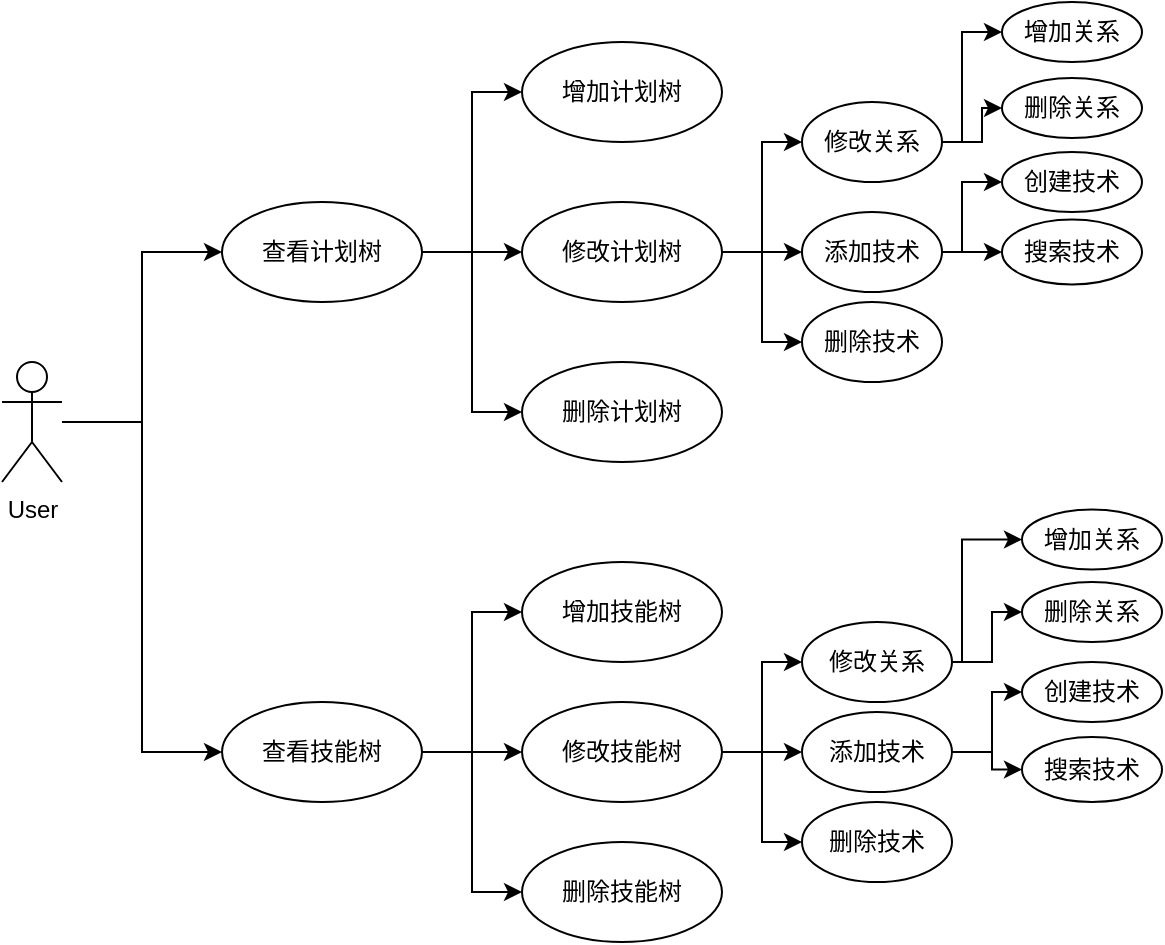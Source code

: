 <mxfile version="20.8.10" type="device"><diagram name="第 1 页" id="2gGmvVznO2GrOHNWgy93"><mxGraphModel dx="918" dy="640" grid="1" gridSize="10" guides="1" tooltips="1" connect="1" arrows="1" fold="1" page="1" pageScale="1" pageWidth="827" pageHeight="1169" math="0" shadow="0"><root><mxCell id="0"/><mxCell id="1" parent="0"/><mxCell id="Rv0ced4RnUfio6QQqCFL-5" style="edgeStyle=orthogonalEdgeStyle;rounded=0;orthogonalLoop=1;jettySize=auto;html=1;entryX=0;entryY=0.5;entryDx=0;entryDy=0;endArrow=classic;endFill=1;" edge="1" parent="1" source="Rv0ced4RnUfio6QQqCFL-1" target="Rv0ced4RnUfio6QQqCFL-2"><mxGeometry relative="1" as="geometry"/></mxCell><mxCell id="Rv0ced4RnUfio6QQqCFL-25" style="edgeStyle=orthogonalEdgeStyle;rounded=0;orthogonalLoop=1;jettySize=auto;html=1;entryX=0;entryY=0.5;entryDx=0;entryDy=0;endArrow=classic;endFill=1;" edge="1" parent="1" source="Rv0ced4RnUfio6QQqCFL-1" target="Rv0ced4RnUfio6QQqCFL-24"><mxGeometry relative="1" as="geometry"/></mxCell><mxCell id="Rv0ced4RnUfio6QQqCFL-1" value="User" style="shape=umlActor;verticalLabelPosition=bottom;verticalAlign=top;html=1;outlineConnect=0;" vertex="1" parent="1"><mxGeometry x="140" y="280" width="30" height="60" as="geometry"/></mxCell><mxCell id="Rv0ced4RnUfio6QQqCFL-8" style="edgeStyle=orthogonalEdgeStyle;rounded=0;orthogonalLoop=1;jettySize=auto;html=1;entryX=0;entryY=0.5;entryDx=0;entryDy=0;endArrow=classic;endFill=1;" edge="1" parent="1" source="Rv0ced4RnUfio6QQqCFL-2" target="Rv0ced4RnUfio6QQqCFL-6"><mxGeometry relative="1" as="geometry"/></mxCell><mxCell id="Rv0ced4RnUfio6QQqCFL-9" style="edgeStyle=orthogonalEdgeStyle;rounded=0;orthogonalLoop=1;jettySize=auto;html=1;endArrow=classic;endFill=1;entryX=0;entryY=0.5;entryDx=0;entryDy=0;" edge="1" parent="1" source="Rv0ced4RnUfio6QQqCFL-2" target="Rv0ced4RnUfio6QQqCFL-10"><mxGeometry relative="1" as="geometry"><mxPoint x="400" y="225" as="targetPoint"/></mxGeometry></mxCell><mxCell id="Rv0ced4RnUfio6QQqCFL-11" style="edgeStyle=orthogonalEdgeStyle;rounded=0;orthogonalLoop=1;jettySize=auto;html=1;endArrow=classic;endFill=1;entryX=0;entryY=0.5;entryDx=0;entryDy=0;" edge="1" parent="1" source="Rv0ced4RnUfio6QQqCFL-2" target="Rv0ced4RnUfio6QQqCFL-12"><mxGeometry relative="1" as="geometry"><mxPoint x="380" y="300" as="targetPoint"/></mxGeometry></mxCell><mxCell id="Rv0ced4RnUfio6QQqCFL-2" value="查看计划树" style="ellipse;whiteSpace=wrap;html=1;" vertex="1" parent="1"><mxGeometry x="250" y="200" width="100" height="50" as="geometry"/></mxCell><mxCell id="Rv0ced4RnUfio6QQqCFL-6" value="增加计划树" style="ellipse;whiteSpace=wrap;html=1;" vertex="1" parent="1"><mxGeometry x="400" y="120" width="100" height="50" as="geometry"/></mxCell><mxCell id="Rv0ced4RnUfio6QQqCFL-19" value="" style="edgeStyle=orthogonalEdgeStyle;rounded=0;orthogonalLoop=1;jettySize=auto;html=1;endArrow=classic;endFill=1;entryX=0;entryY=0.5;entryDx=0;entryDy=0;" edge="1" parent="1" source="Rv0ced4RnUfio6QQqCFL-10" target="Rv0ced4RnUfio6QQqCFL-17"><mxGeometry relative="1" as="geometry"/></mxCell><mxCell id="Rv0ced4RnUfio6QQqCFL-20" style="edgeStyle=orthogonalEdgeStyle;rounded=0;orthogonalLoop=1;jettySize=auto;html=1;entryX=0;entryY=0.5;entryDx=0;entryDy=0;endArrow=classic;endFill=1;" edge="1" parent="1" source="Rv0ced4RnUfio6QQqCFL-10" target="Rv0ced4RnUfio6QQqCFL-18"><mxGeometry relative="1" as="geometry"/></mxCell><mxCell id="Rv0ced4RnUfio6QQqCFL-33" style="edgeStyle=orthogonalEdgeStyle;rounded=0;orthogonalLoop=1;jettySize=auto;html=1;entryX=0;entryY=0.5;entryDx=0;entryDy=0;endArrow=classic;endFill=1;" edge="1" parent="1" source="Rv0ced4RnUfio6QQqCFL-10" target="Rv0ced4RnUfio6QQqCFL-32"><mxGeometry relative="1" as="geometry"/></mxCell><mxCell id="Rv0ced4RnUfio6QQqCFL-10" value="修改计划树" style="ellipse;whiteSpace=wrap;html=1;" vertex="1" parent="1"><mxGeometry x="400" y="200" width="100" height="50" as="geometry"/></mxCell><mxCell id="Rv0ced4RnUfio6QQqCFL-12" value="删除计划树" style="ellipse;whiteSpace=wrap;html=1;" vertex="1" parent="1"><mxGeometry x="400" y="280" width="100" height="50" as="geometry"/></mxCell><mxCell id="Rv0ced4RnUfio6QQqCFL-15" value="创建技术" style="ellipse;whiteSpace=wrap;html=1;" vertex="1" parent="1"><mxGeometry x="640" y="175" width="70" height="30" as="geometry"/></mxCell><mxCell id="Rv0ced4RnUfio6QQqCFL-16" value="搜索技术" style="ellipse;whiteSpace=wrap;html=1;" vertex="1" parent="1"><mxGeometry x="640" y="208.75" width="70" height="32.5" as="geometry"/></mxCell><mxCell id="Rv0ced4RnUfio6QQqCFL-21" style="edgeStyle=orthogonalEdgeStyle;rounded=0;orthogonalLoop=1;jettySize=auto;html=1;entryX=0;entryY=0.5;entryDx=0;entryDy=0;endArrow=classic;endFill=1;" edge="1" parent="1" source="Rv0ced4RnUfio6QQqCFL-17" target="Rv0ced4RnUfio6QQqCFL-16"><mxGeometry relative="1" as="geometry"/></mxCell><mxCell id="Rv0ced4RnUfio6QQqCFL-23" style="edgeStyle=orthogonalEdgeStyle;rounded=0;orthogonalLoop=1;jettySize=auto;html=1;endArrow=classic;endFill=1;" edge="1" parent="1" source="Rv0ced4RnUfio6QQqCFL-17" target="Rv0ced4RnUfio6QQqCFL-15"><mxGeometry relative="1" as="geometry"><Array as="points"><mxPoint x="620" y="225"/><mxPoint x="620" y="190"/></Array></mxGeometry></mxCell><mxCell id="Rv0ced4RnUfio6QQqCFL-17" value="添加技术" style="ellipse;whiteSpace=wrap;html=1;" vertex="1" parent="1"><mxGeometry x="540" y="205" width="70" height="40" as="geometry"/></mxCell><mxCell id="Rv0ced4RnUfio6QQqCFL-18" value="删除技术" style="ellipse;whiteSpace=wrap;html=1;" vertex="1" parent="1"><mxGeometry x="540" y="250" width="70" height="40" as="geometry"/></mxCell><mxCell id="Rv0ced4RnUfio6QQqCFL-29" style="edgeStyle=orthogonalEdgeStyle;rounded=0;orthogonalLoop=1;jettySize=auto;html=1;entryX=0;entryY=0.5;entryDx=0;entryDy=0;endArrow=classic;endFill=1;" edge="1" parent="1" source="Rv0ced4RnUfio6QQqCFL-24" target="Rv0ced4RnUfio6QQqCFL-26"><mxGeometry relative="1" as="geometry"/></mxCell><mxCell id="Rv0ced4RnUfio6QQqCFL-30" style="edgeStyle=orthogonalEdgeStyle;rounded=0;orthogonalLoop=1;jettySize=auto;html=1;entryX=0;entryY=0.5;entryDx=0;entryDy=0;endArrow=classic;endFill=1;" edge="1" parent="1" source="Rv0ced4RnUfio6QQqCFL-24" target="Rv0ced4RnUfio6QQqCFL-27"><mxGeometry relative="1" as="geometry"/></mxCell><mxCell id="Rv0ced4RnUfio6QQqCFL-31" style="edgeStyle=orthogonalEdgeStyle;rounded=0;orthogonalLoop=1;jettySize=auto;html=1;entryX=0;entryY=0.5;entryDx=0;entryDy=0;endArrow=classic;endFill=1;" edge="1" parent="1" source="Rv0ced4RnUfio6QQqCFL-24" target="Rv0ced4RnUfio6QQqCFL-28"><mxGeometry relative="1" as="geometry"/></mxCell><mxCell id="Rv0ced4RnUfio6QQqCFL-24" value="查看技能树" style="ellipse;whiteSpace=wrap;html=1;" vertex="1" parent="1"><mxGeometry x="250" y="450" width="100" height="50" as="geometry"/></mxCell><mxCell id="Rv0ced4RnUfio6QQqCFL-26" value="增加技能树" style="ellipse;whiteSpace=wrap;html=1;" vertex="1" parent="1"><mxGeometry x="400" y="380" width="100" height="50" as="geometry"/></mxCell><mxCell id="Rv0ced4RnUfio6QQqCFL-40" value="" style="edgeStyle=orthogonalEdgeStyle;rounded=0;orthogonalLoop=1;jettySize=auto;html=1;endArrow=classic;endFill=1;" edge="1" parent="1" source="Rv0ced4RnUfio6QQqCFL-27" target="Rv0ced4RnUfio6QQqCFL-39"><mxGeometry relative="1" as="geometry"/></mxCell><mxCell id="Rv0ced4RnUfio6QQqCFL-43" style="edgeStyle=orthogonalEdgeStyle;rounded=0;orthogonalLoop=1;jettySize=auto;html=1;entryX=0;entryY=0.5;entryDx=0;entryDy=0;endArrow=classic;endFill=1;" edge="1" parent="1" source="Rv0ced4RnUfio6QQqCFL-27" target="Rv0ced4RnUfio6QQqCFL-42"><mxGeometry relative="1" as="geometry"/></mxCell><mxCell id="Rv0ced4RnUfio6QQqCFL-45" style="edgeStyle=orthogonalEdgeStyle;rounded=0;orthogonalLoop=1;jettySize=auto;html=1;entryX=0;entryY=0.5;entryDx=0;entryDy=0;endArrow=classic;endFill=1;" edge="1" parent="1" source="Rv0ced4RnUfio6QQqCFL-27" target="Rv0ced4RnUfio6QQqCFL-44"><mxGeometry relative="1" as="geometry"/></mxCell><mxCell id="Rv0ced4RnUfio6QQqCFL-27" value="修改技能树" style="ellipse;whiteSpace=wrap;html=1;" vertex="1" parent="1"><mxGeometry x="400" y="450" width="100" height="50" as="geometry"/></mxCell><mxCell id="Rv0ced4RnUfio6QQqCFL-28" value="删除技能树" style="ellipse;whiteSpace=wrap;html=1;" vertex="1" parent="1"><mxGeometry x="400" y="520" width="100" height="50" as="geometry"/></mxCell><mxCell id="Rv0ced4RnUfio6QQqCFL-37" style="edgeStyle=orthogonalEdgeStyle;rounded=0;orthogonalLoop=1;jettySize=auto;html=1;entryX=0;entryY=0.5;entryDx=0;entryDy=0;endArrow=classic;endFill=1;" edge="1" parent="1" source="Rv0ced4RnUfio6QQqCFL-32" target="Rv0ced4RnUfio6QQqCFL-34"><mxGeometry relative="1" as="geometry"><Array as="points"><mxPoint x="620" y="170"/><mxPoint x="620" y="115"/></Array></mxGeometry></mxCell><mxCell id="Rv0ced4RnUfio6QQqCFL-38" style="edgeStyle=orthogonalEdgeStyle;rounded=0;orthogonalLoop=1;jettySize=auto;html=1;entryX=0;entryY=0.5;entryDx=0;entryDy=0;endArrow=classic;endFill=1;" edge="1" parent="1" source="Rv0ced4RnUfio6QQqCFL-32" target="Rv0ced4RnUfio6QQqCFL-36"><mxGeometry relative="1" as="geometry"/></mxCell><mxCell id="Rv0ced4RnUfio6QQqCFL-32" value="修改关系" style="ellipse;whiteSpace=wrap;html=1;" vertex="1" parent="1"><mxGeometry x="540" y="150" width="70" height="40" as="geometry"/></mxCell><mxCell id="Rv0ced4RnUfio6QQqCFL-34" value="增加关系" style="ellipse;whiteSpace=wrap;html=1;" vertex="1" parent="1"><mxGeometry x="640" y="100" width="70" height="30" as="geometry"/></mxCell><mxCell id="Rv0ced4RnUfio6QQqCFL-36" value="删除关系" style="ellipse;whiteSpace=wrap;html=1;" vertex="1" parent="1"><mxGeometry x="640" y="138" width="70" height="30" as="geometry"/></mxCell><mxCell id="Rv0ced4RnUfio6QQqCFL-55" style="edgeStyle=orthogonalEdgeStyle;rounded=0;orthogonalLoop=1;jettySize=auto;html=1;entryX=0;entryY=0.5;entryDx=0;entryDy=0;endArrow=classic;endFill=1;" edge="1" parent="1" source="Rv0ced4RnUfio6QQqCFL-39" target="Rv0ced4RnUfio6QQqCFL-48"><mxGeometry relative="1" as="geometry"/></mxCell><mxCell id="Rv0ced4RnUfio6QQqCFL-56" style="edgeStyle=orthogonalEdgeStyle;rounded=0;orthogonalLoop=1;jettySize=auto;html=1;entryX=0;entryY=0.5;entryDx=0;entryDy=0;endArrow=classic;endFill=1;" edge="1" parent="1" source="Rv0ced4RnUfio6QQqCFL-39" target="Rv0ced4RnUfio6QQqCFL-49"><mxGeometry relative="1" as="geometry"/></mxCell><mxCell id="Rv0ced4RnUfio6QQqCFL-39" value="添加技术" style="ellipse;whiteSpace=wrap;html=1;" vertex="1" parent="1"><mxGeometry x="540" y="455" width="75" height="40" as="geometry"/></mxCell><mxCell id="Rv0ced4RnUfio6QQqCFL-42" value="删除技术" style="ellipse;whiteSpace=wrap;html=1;" vertex="1" parent="1"><mxGeometry x="540" y="500" width="75" height="40" as="geometry"/></mxCell><mxCell id="Rv0ced4RnUfio6QQqCFL-52" style="edgeStyle=orthogonalEdgeStyle;rounded=0;orthogonalLoop=1;jettySize=auto;html=1;entryX=0;entryY=0.5;entryDx=0;entryDy=0;endArrow=classic;endFill=1;" edge="1" parent="1" source="Rv0ced4RnUfio6QQqCFL-44" target="Rv0ced4RnUfio6QQqCFL-50"><mxGeometry relative="1" as="geometry"><Array as="points"><mxPoint x="620" y="430"/><mxPoint x="620" y="369"/></Array></mxGeometry></mxCell><mxCell id="Rv0ced4RnUfio6QQqCFL-54" style="edgeStyle=orthogonalEdgeStyle;rounded=0;orthogonalLoop=1;jettySize=auto;html=1;entryX=0;entryY=0.5;entryDx=0;entryDy=0;endArrow=classic;endFill=1;" edge="1" parent="1" source="Rv0ced4RnUfio6QQqCFL-44" target="Rv0ced4RnUfio6QQqCFL-51"><mxGeometry relative="1" as="geometry"/></mxCell><mxCell id="Rv0ced4RnUfio6QQqCFL-44" value="修改关系" style="ellipse;whiteSpace=wrap;html=1;" vertex="1" parent="1"><mxGeometry x="540" y="410" width="75" height="40" as="geometry"/></mxCell><mxCell id="Rv0ced4RnUfio6QQqCFL-48" value="创建技术" style="ellipse;whiteSpace=wrap;html=1;" vertex="1" parent="1"><mxGeometry x="650" y="430" width="70" height="30" as="geometry"/></mxCell><mxCell id="Rv0ced4RnUfio6QQqCFL-49" value="搜索技术" style="ellipse;whiteSpace=wrap;html=1;" vertex="1" parent="1"><mxGeometry x="650" y="467.5" width="70" height="32.5" as="geometry"/></mxCell><mxCell id="Rv0ced4RnUfio6QQqCFL-50" value="增加关系" style="ellipse;whiteSpace=wrap;html=1;" vertex="1" parent="1"><mxGeometry x="650" y="353.75" width="70" height="30" as="geometry"/></mxCell><mxCell id="Rv0ced4RnUfio6QQqCFL-51" value="删除关系" style="ellipse;whiteSpace=wrap;html=1;" vertex="1" parent="1"><mxGeometry x="650" y="390" width="70" height="30" as="geometry"/></mxCell></root></mxGraphModel></diagram></mxfile>